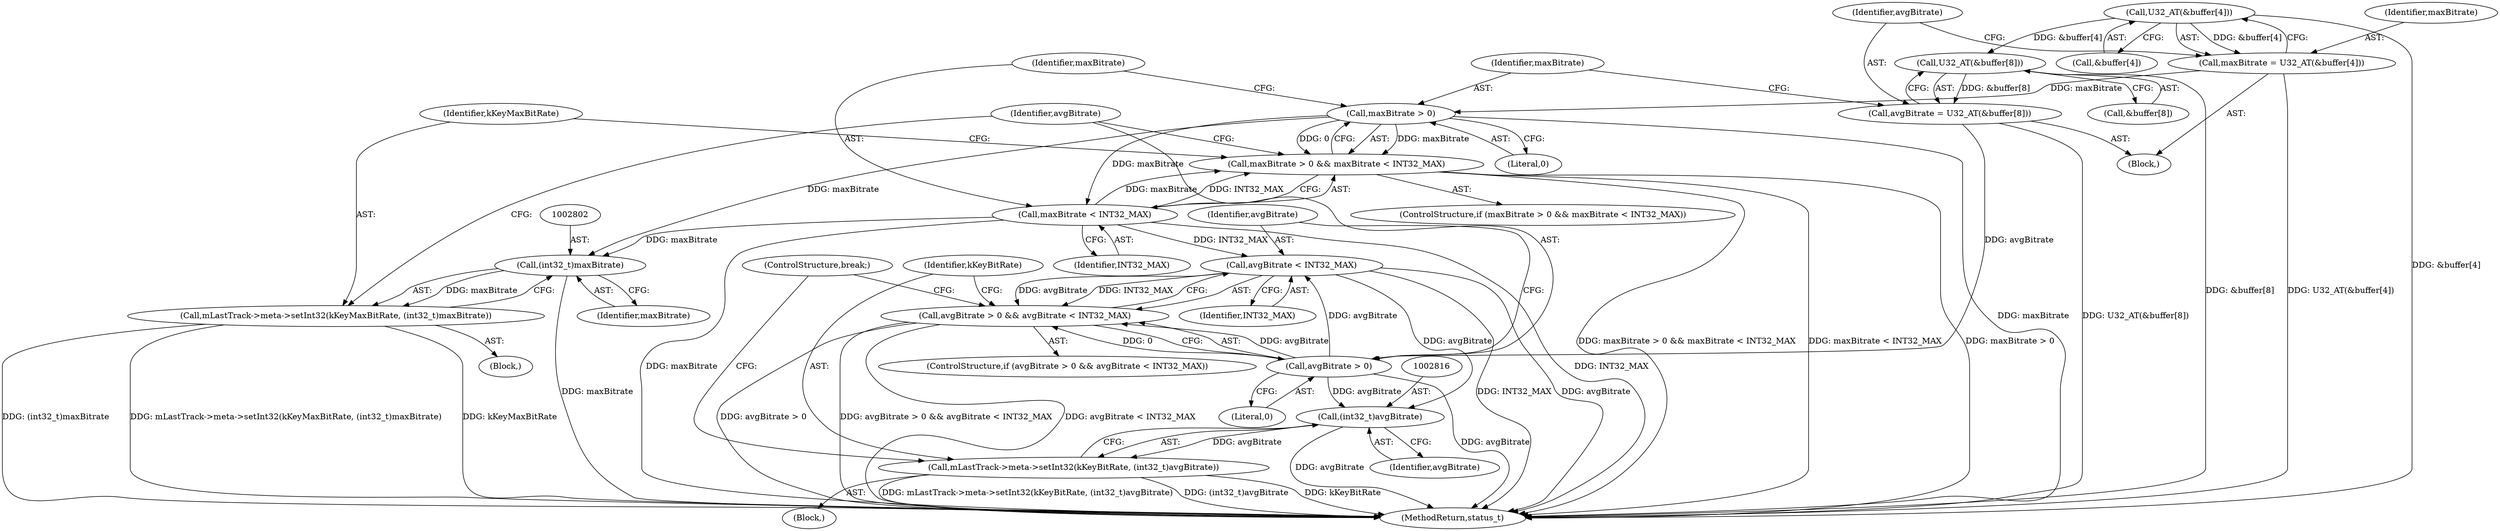 digraph "0_Android_8a3a2f6ea7defe1a81bb32b3c9f3537f84749b9d@array" {
"1002777" [label="(Call,U32_AT(&buffer[4]))"];
"1002775" [label="(Call,maxBitrate = U32_AT(&buffer[4]))"];
"1002792" [label="(Call,maxBitrate > 0)"];
"1002791" [label="(Call,maxBitrate > 0 && maxBitrate < INT32_MAX)"];
"1002795" [label="(Call,maxBitrate < INT32_MAX)"];
"1002801" [label="(Call,(int32_t)maxBitrate)"];
"1002799" [label="(Call,mLastTrack->meta->setInt32(kKeyMaxBitRate, (int32_t)maxBitrate))"];
"1002809" [label="(Call,avgBitrate < INT32_MAX)"];
"1002805" [label="(Call,avgBitrate > 0 && avgBitrate < INT32_MAX)"];
"1002815" [label="(Call,(int32_t)avgBitrate)"];
"1002813" [label="(Call,mLastTrack->meta->setInt32(kKeyBitRate, (int32_t)avgBitrate))"];
"1002785" [label="(Call,U32_AT(&buffer[8]))"];
"1002783" [label="(Call,avgBitrate = U32_AT(&buffer[8]))"];
"1002806" [label="(Call,avgBitrate > 0)"];
"1002792" [label="(Call,maxBitrate > 0)"];
"1002799" [label="(Call,mLastTrack->meta->setInt32(kKeyMaxBitRate, (int32_t)maxBitrate))"];
"1002812" [label="(Block,)"];
"1002743" [label="(Block,)"];
"1002786" [label="(Call,&buffer[8])"];
"1002777" [label="(Call,U32_AT(&buffer[4]))"];
"1002815" [label="(Call,(int32_t)avgBitrate)"];
"1002790" [label="(ControlStructure,if (maxBitrate > 0 && maxBitrate < INT32_MAX))"];
"1002807" [label="(Identifier,avgBitrate)"];
"1002785" [label="(Call,U32_AT(&buffer[8]))"];
"1002793" [label="(Identifier,maxBitrate)"];
"1002803" [label="(Identifier,maxBitrate)"];
"1002806" [label="(Call,avgBitrate > 0)"];
"1002778" [label="(Call,&buffer[4])"];
"1002775" [label="(Call,maxBitrate = U32_AT(&buffer[4]))"];
"1002811" [label="(Identifier,INT32_MAX)"];
"1002810" [label="(Identifier,avgBitrate)"];
"1002805" [label="(Call,avgBitrate > 0 && avgBitrate < INT32_MAX)"];
"1002784" [label="(Identifier,avgBitrate)"];
"1002800" [label="(Identifier,kKeyMaxBitRate)"];
"1002798" [label="(Block,)"];
"1002817" [label="(Identifier,avgBitrate)"];
"1002795" [label="(Call,maxBitrate < INT32_MAX)"];
"1002809" [label="(Call,avgBitrate < INT32_MAX)"];
"1002791" [label="(Call,maxBitrate > 0 && maxBitrate < INT32_MAX)"];
"1002783" [label="(Call,avgBitrate = U32_AT(&buffer[8]))"];
"1002813" [label="(Call,mLastTrack->meta->setInt32(kKeyBitRate, (int32_t)avgBitrate))"];
"1002797" [label="(Identifier,INT32_MAX)"];
"1002794" [label="(Literal,0)"];
"1002796" [label="(Identifier,maxBitrate)"];
"1002804" [label="(ControlStructure,if (avgBitrate > 0 && avgBitrate < INT32_MAX))"];
"1002814" [label="(Identifier,kKeyBitRate)"];
"1002818" [label="(ControlStructure,break;)"];
"1002776" [label="(Identifier,maxBitrate)"];
"1002801" [label="(Call,(int32_t)maxBitrate)"];
"1002808" [label="(Literal,0)"];
"1003903" [label="(MethodReturn,status_t)"];
"1002777" -> "1002775"  [label="AST: "];
"1002777" -> "1002778"  [label="CFG: "];
"1002778" -> "1002777"  [label="AST: "];
"1002775" -> "1002777"  [label="CFG: "];
"1002777" -> "1003903"  [label="DDG: &buffer[4]"];
"1002777" -> "1002775"  [label="DDG: &buffer[4]"];
"1002777" -> "1002785"  [label="DDG: &buffer[4]"];
"1002775" -> "1002743"  [label="AST: "];
"1002776" -> "1002775"  [label="AST: "];
"1002784" -> "1002775"  [label="CFG: "];
"1002775" -> "1003903"  [label="DDG: U32_AT(&buffer[4])"];
"1002775" -> "1002792"  [label="DDG: maxBitrate"];
"1002792" -> "1002791"  [label="AST: "];
"1002792" -> "1002794"  [label="CFG: "];
"1002793" -> "1002792"  [label="AST: "];
"1002794" -> "1002792"  [label="AST: "];
"1002796" -> "1002792"  [label="CFG: "];
"1002791" -> "1002792"  [label="CFG: "];
"1002792" -> "1003903"  [label="DDG: maxBitrate"];
"1002792" -> "1002791"  [label="DDG: maxBitrate"];
"1002792" -> "1002791"  [label="DDG: 0"];
"1002792" -> "1002795"  [label="DDG: maxBitrate"];
"1002792" -> "1002801"  [label="DDG: maxBitrate"];
"1002791" -> "1002790"  [label="AST: "];
"1002791" -> "1002795"  [label="CFG: "];
"1002795" -> "1002791"  [label="AST: "];
"1002800" -> "1002791"  [label="CFG: "];
"1002807" -> "1002791"  [label="CFG: "];
"1002791" -> "1003903"  [label="DDG: maxBitrate > 0 && maxBitrate < INT32_MAX"];
"1002791" -> "1003903"  [label="DDG: maxBitrate > 0"];
"1002791" -> "1003903"  [label="DDG: maxBitrate < INT32_MAX"];
"1002795" -> "1002791"  [label="DDG: maxBitrate"];
"1002795" -> "1002791"  [label="DDG: INT32_MAX"];
"1002795" -> "1002797"  [label="CFG: "];
"1002796" -> "1002795"  [label="AST: "];
"1002797" -> "1002795"  [label="AST: "];
"1002795" -> "1003903"  [label="DDG: INT32_MAX"];
"1002795" -> "1003903"  [label="DDG: maxBitrate"];
"1002795" -> "1002801"  [label="DDG: maxBitrate"];
"1002795" -> "1002809"  [label="DDG: INT32_MAX"];
"1002801" -> "1002799"  [label="AST: "];
"1002801" -> "1002803"  [label="CFG: "];
"1002802" -> "1002801"  [label="AST: "];
"1002803" -> "1002801"  [label="AST: "];
"1002799" -> "1002801"  [label="CFG: "];
"1002801" -> "1003903"  [label="DDG: maxBitrate"];
"1002801" -> "1002799"  [label="DDG: maxBitrate"];
"1002799" -> "1002798"  [label="AST: "];
"1002800" -> "1002799"  [label="AST: "];
"1002807" -> "1002799"  [label="CFG: "];
"1002799" -> "1003903"  [label="DDG: kKeyMaxBitRate"];
"1002799" -> "1003903"  [label="DDG: (int32_t)maxBitrate"];
"1002799" -> "1003903"  [label="DDG: mLastTrack->meta->setInt32(kKeyMaxBitRate, (int32_t)maxBitrate)"];
"1002809" -> "1002805"  [label="AST: "];
"1002809" -> "1002811"  [label="CFG: "];
"1002810" -> "1002809"  [label="AST: "];
"1002811" -> "1002809"  [label="AST: "];
"1002805" -> "1002809"  [label="CFG: "];
"1002809" -> "1003903"  [label="DDG: avgBitrate"];
"1002809" -> "1003903"  [label="DDG: INT32_MAX"];
"1002809" -> "1002805"  [label="DDG: avgBitrate"];
"1002809" -> "1002805"  [label="DDG: INT32_MAX"];
"1002806" -> "1002809"  [label="DDG: avgBitrate"];
"1002809" -> "1002815"  [label="DDG: avgBitrate"];
"1002805" -> "1002804"  [label="AST: "];
"1002805" -> "1002806"  [label="CFG: "];
"1002806" -> "1002805"  [label="AST: "];
"1002814" -> "1002805"  [label="CFG: "];
"1002818" -> "1002805"  [label="CFG: "];
"1002805" -> "1003903"  [label="DDG: avgBitrate > 0 && avgBitrate < INT32_MAX"];
"1002805" -> "1003903"  [label="DDG: avgBitrate < INT32_MAX"];
"1002805" -> "1003903"  [label="DDG: avgBitrate > 0"];
"1002806" -> "1002805"  [label="DDG: avgBitrate"];
"1002806" -> "1002805"  [label="DDG: 0"];
"1002815" -> "1002813"  [label="AST: "];
"1002815" -> "1002817"  [label="CFG: "];
"1002816" -> "1002815"  [label="AST: "];
"1002817" -> "1002815"  [label="AST: "];
"1002813" -> "1002815"  [label="CFG: "];
"1002815" -> "1003903"  [label="DDG: avgBitrate"];
"1002815" -> "1002813"  [label="DDG: avgBitrate"];
"1002806" -> "1002815"  [label="DDG: avgBitrate"];
"1002813" -> "1002812"  [label="AST: "];
"1002814" -> "1002813"  [label="AST: "];
"1002818" -> "1002813"  [label="CFG: "];
"1002813" -> "1003903"  [label="DDG: kKeyBitRate"];
"1002813" -> "1003903"  [label="DDG: mLastTrack->meta->setInt32(kKeyBitRate, (int32_t)avgBitrate)"];
"1002813" -> "1003903"  [label="DDG: (int32_t)avgBitrate"];
"1002785" -> "1002783"  [label="AST: "];
"1002785" -> "1002786"  [label="CFG: "];
"1002786" -> "1002785"  [label="AST: "];
"1002783" -> "1002785"  [label="CFG: "];
"1002785" -> "1003903"  [label="DDG: &buffer[8]"];
"1002785" -> "1002783"  [label="DDG: &buffer[8]"];
"1002783" -> "1002743"  [label="AST: "];
"1002784" -> "1002783"  [label="AST: "];
"1002793" -> "1002783"  [label="CFG: "];
"1002783" -> "1003903"  [label="DDG: U32_AT(&buffer[8])"];
"1002783" -> "1002806"  [label="DDG: avgBitrate"];
"1002806" -> "1002808"  [label="CFG: "];
"1002807" -> "1002806"  [label="AST: "];
"1002808" -> "1002806"  [label="AST: "];
"1002810" -> "1002806"  [label="CFG: "];
"1002806" -> "1003903"  [label="DDG: avgBitrate"];
}
